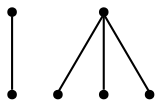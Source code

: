 graph {
  node [shape=point,comment="{\"directed\":false,\"doi\":\"10.1007/978-3-642-18469-7_30\",\"figure\":\"3 (1)\"}"]

  v0 [pos="1622.8351656393684,971.5674822696935"]
  v1 [pos="1608.3106721225106,817.3428838387695"]
  v2 [pos="1532.0560312508183,971.5674822696935"]
  v3 [pos="1679.11495324672,817.3428838387695"]
  v4 [pos="1537.5021913655457,817.3428838387695"]
  v5 [pos="1473.9580571833874,817.3428838387695"]

  v0 -- v1 [id="-1",pos="1622.8351656393684,971.5674822696935 1608.3106721225106,817.3428838387695 1608.3106721225106,817.3428838387695 1608.3106721225106,817.3428838387695"]
  v2 -- v5 [id="-2",pos="1532.0560312508183,971.5674822696935 1473.9580571833874,817.3428838387695 1473.9580571833874,817.3428838387695 1473.9580571833874,817.3428838387695"]
  v2 -- v4 [id="-3",pos="1532.0560312508183,971.5674822696935 1537.5021913655457,817.3428838387695 1537.5021913655457,817.3428838387695 1537.5021913655457,817.3428838387695"]
  v2 -- v3 [id="-4",pos="1532.0560312508183,971.5674822696935 1679.11495324672,817.3428838387695 1679.11495324672,817.3428838387695 1679.11495324672,817.3428838387695"]
}